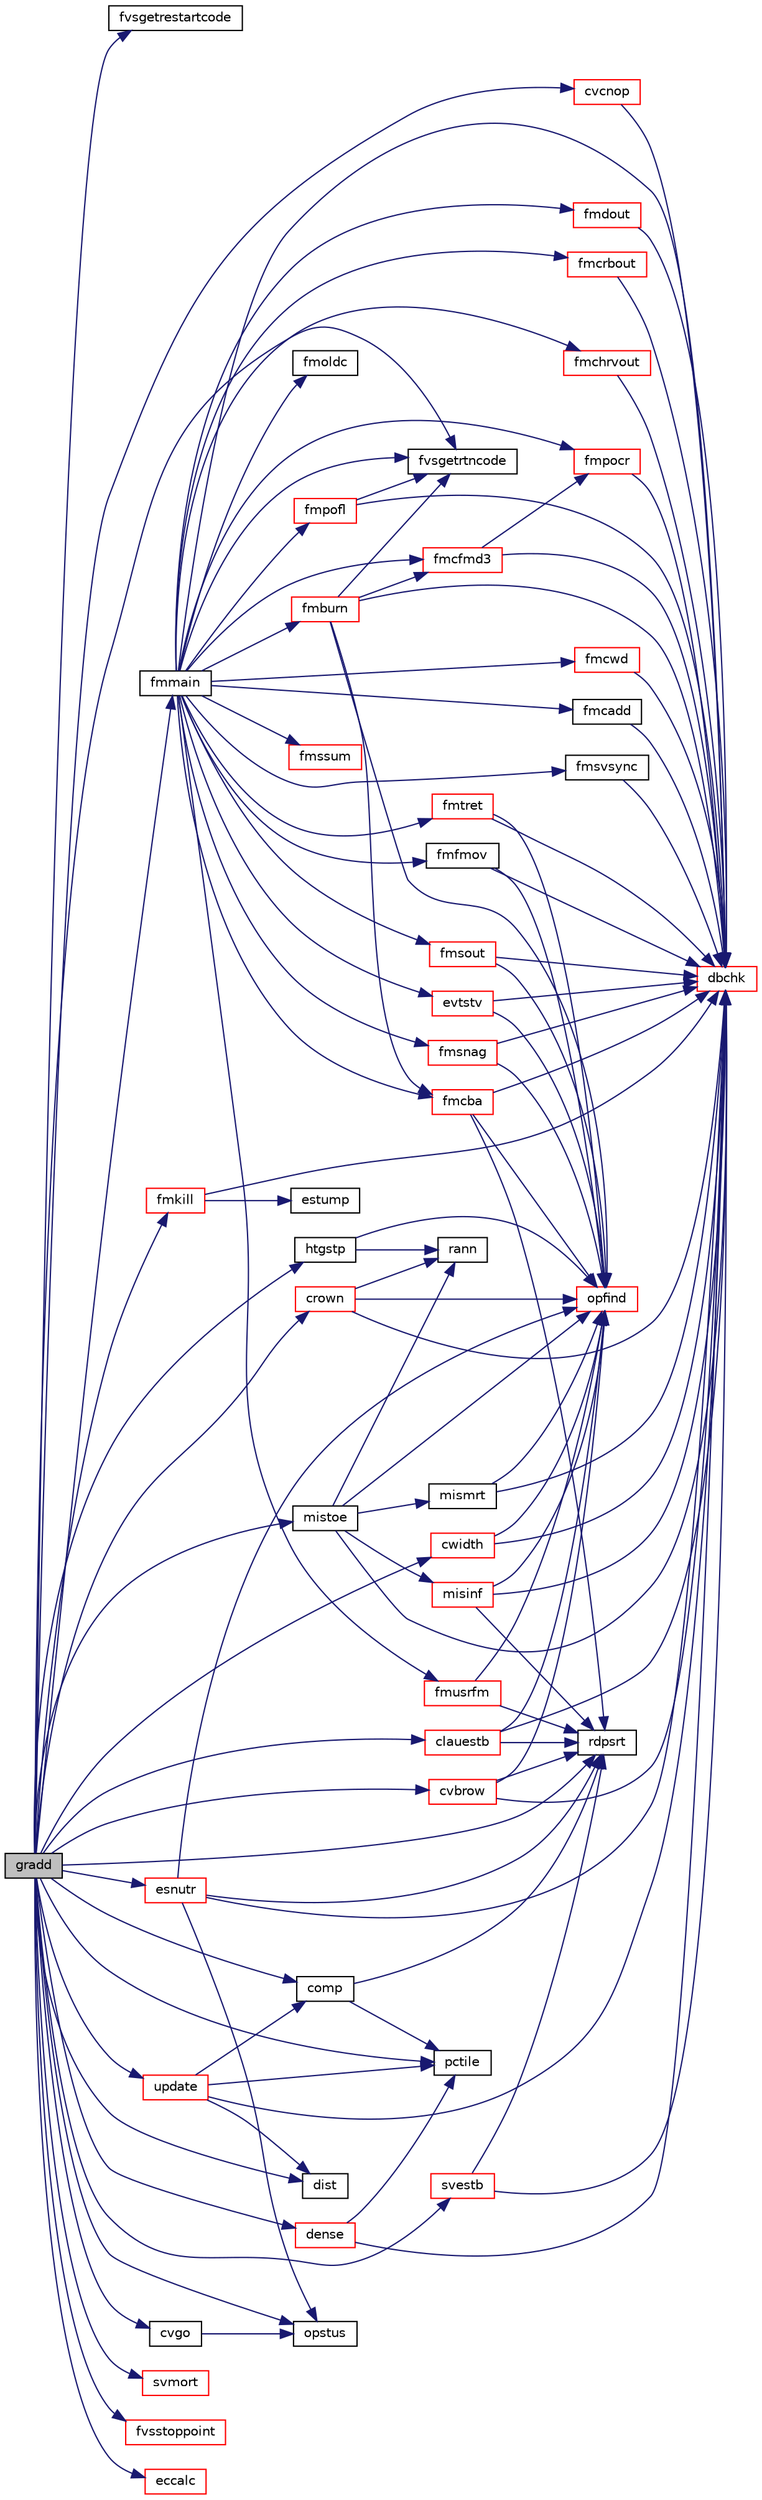 digraph "gradd"
{
  edge [fontname="Helvetica",fontsize="10",labelfontname="Helvetica",labelfontsize="10"];
  node [fontname="Helvetica",fontsize="10",shape=record];
  rankdir="LR";
  Node1 [label="gradd",height=0.2,width=0.4,color="black", fillcolor="grey75", style="filled", fontcolor="black"];
  Node1 -> Node2 [color="midnightblue",fontsize="10",style="solid",fontname="Helvetica"];
  Node2 [label="fvsgetrestartcode",height=0.2,width=0.4,color="black", fillcolor="white", style="filled",URL="$cmdline_8f.html#ad360cac679e2e38de9f2a9e42ec7cbf0"];
  Node1 -> Node3 [color="midnightblue",fontsize="10",style="solid",fontname="Helvetica"];
  Node3 [label="mistoe",height=0.2,width=0.4,color="black", fillcolor="white", style="filled",URL="$mistoe_8f.html#aeddbe3409fc53820dd7b60e4d6182c59"];
  Node3 -> Node4 [color="midnightblue",fontsize="10",style="solid",fontname="Helvetica"];
  Node4 [label="dbchk",height=0.2,width=0.4,color="red", fillcolor="white", style="filled",URL="$dbchk_8f.html#a50e82b8d87ebaeb63d8e1abab05bc20b"];
  Node3 -> Node5 [color="midnightblue",fontsize="10",style="solid",fontname="Helvetica"];
  Node5 [label="opfind",height=0.2,width=0.4,color="red", fillcolor="white", style="filled",URL="$opfind_8f.html#a324ef558c0f597354b656e718563559e"];
  Node3 -> Node6 [color="midnightblue",fontsize="10",style="solid",fontname="Helvetica"];
  Node6 [label="rann",height=0.2,width=0.4,color="black", fillcolor="white", style="filled",URL="$rann_8f.html#adcf580f559b80223c24308901aeda3c0"];
  Node3 -> Node7 [color="midnightblue",fontsize="10",style="solid",fontname="Helvetica"];
  Node7 [label="misinf",height=0.2,width=0.4,color="red", fillcolor="white", style="filled",URL="$misinf_8f.html#ad89ff38bbdf6d6bac984f9c1bd6f4dde"];
  Node7 -> Node4 [color="midnightblue",fontsize="10",style="solid",fontname="Helvetica"];
  Node7 -> Node5 [color="midnightblue",fontsize="10",style="solid",fontname="Helvetica"];
  Node7 -> Node8 [color="midnightblue",fontsize="10",style="solid",fontname="Helvetica"];
  Node8 [label="rdpsrt",height=0.2,width=0.4,color="black", fillcolor="white", style="filled",URL="$rdpsrt_8f.html#a0f0c79b72af19ed56f74ee89ecae6877"];
  Node3 -> Node9 [color="midnightblue",fontsize="10",style="solid",fontname="Helvetica"];
  Node9 [label="mismrt",height=0.2,width=0.4,color="black", fillcolor="white", style="filled",URL="$mismrt_8f.html#aefde50d42444e0a983f0bcc6c7e2eea5"];
  Node9 -> Node4 [color="midnightblue",fontsize="10",style="solid",fontname="Helvetica"];
  Node9 -> Node5 [color="midnightblue",fontsize="10",style="solid",fontname="Helvetica"];
  Node1 -> Node10 [color="midnightblue",fontsize="10",style="solid",fontname="Helvetica"];
  Node10 [label="fmmain",height=0.2,width=0.4,color="black", fillcolor="white", style="filled",URL="$fmmain_8f.html#a6da5eb1822139dcd74180ce53986d68c"];
  Node10 -> Node4 [color="midnightblue",fontsize="10",style="solid",fontname="Helvetica"];
  Node10 -> Node11 [color="midnightblue",fontsize="10",style="solid",fontname="Helvetica"];
  Node11 [label="fmcba",height=0.2,width=0.4,color="red", fillcolor="white", style="filled",URL="$fmcba_8f.html#a55eeed9d4c7dea04a8a08fb63fca5f31"];
  Node11 -> Node4 [color="midnightblue",fontsize="10",style="solid",fontname="Helvetica"];
  Node11 -> Node8 [color="midnightblue",fontsize="10",style="solid",fontname="Helvetica"];
  Node11 -> Node5 [color="midnightblue",fontsize="10",style="solid",fontname="Helvetica"];
  Node10 -> Node12 [color="midnightblue",fontsize="10",style="solid",fontname="Helvetica"];
  Node12 [label="fmtret",height=0.2,width=0.4,color="red", fillcolor="white", style="filled",URL="$fmtret_8f.html#a437edfc5197bf3427c5ae62f9f2ae61e"];
  Node12 -> Node4 [color="midnightblue",fontsize="10",style="solid",fontname="Helvetica"];
  Node12 -> Node5 [color="midnightblue",fontsize="10",style="solid",fontname="Helvetica"];
  Node10 -> Node13 [color="midnightblue",fontsize="10",style="solid",fontname="Helvetica"];
  Node13 [label="fmfmov",height=0.2,width=0.4,color="black", fillcolor="white", style="filled",URL="$fmtret_8f.html#a1cdad12a9d38579793be23613514b9fe"];
  Node13 -> Node4 [color="midnightblue",fontsize="10",style="solid",fontname="Helvetica"];
  Node13 -> Node5 [color="midnightblue",fontsize="10",style="solid",fontname="Helvetica"];
  Node10 -> Node14 [color="midnightblue",fontsize="10",style="solid",fontname="Helvetica"];
  Node14 [label="fmusrfm",height=0.2,width=0.4,color="red", fillcolor="white", style="filled",URL="$fmusrfm_8f.html#a28d6131f3e300ce30fcae89c9912c965"];
  Node14 -> Node5 [color="midnightblue",fontsize="10",style="solid",fontname="Helvetica"];
  Node14 -> Node8 [color="midnightblue",fontsize="10",style="solid",fontname="Helvetica"];
  Node10 -> Node15 [color="midnightblue",fontsize="10",style="solid",fontname="Helvetica"];
  Node15 [label="fmburn",height=0.2,width=0.4,color="red", fillcolor="white", style="filled",URL="$fmburn_8f.html#a0ae17b93ad36b819a1046bb3d8ac1e8d"];
  Node15 -> Node4 [color="midnightblue",fontsize="10",style="solid",fontname="Helvetica"];
  Node15 -> Node5 [color="midnightblue",fontsize="10",style="solid",fontname="Helvetica"];
  Node15 -> Node16 [color="midnightblue",fontsize="10",style="solid",fontname="Helvetica"];
  Node16 [label="fmcfmd3",height=0.2,width=0.4,color="red", fillcolor="white", style="filled",URL="$fmcfmd2_8f.html#a34ccf68ab7bf7eb21d8d8f5c87cfa95e"];
  Node16 -> Node4 [color="midnightblue",fontsize="10",style="solid",fontname="Helvetica"];
  Node16 -> Node17 [color="midnightblue",fontsize="10",style="solid",fontname="Helvetica"];
  Node17 [label="fmpocr",height=0.2,width=0.4,color="red", fillcolor="white", style="filled",URL="$fmpocr_8f.html#a3fdecf829db3ffe9c4ea6c95e450d1f2"];
  Node17 -> Node4 [color="midnightblue",fontsize="10",style="solid",fontname="Helvetica"];
  Node15 -> Node18 [color="midnightblue",fontsize="10",style="solid",fontname="Helvetica"];
  Node18 [label="fvsgetrtncode",height=0.2,width=0.4,color="black", fillcolor="white", style="filled",URL="$cmdline_8f.html#a0772cb6ab1daa15981fb8fcb46971c27"];
  Node15 -> Node11 [color="midnightblue",fontsize="10",style="solid",fontname="Helvetica"];
  Node10 -> Node19 [color="midnightblue",fontsize="10",style="solid",fontname="Helvetica"];
  Node19 [label="fmsout",height=0.2,width=0.4,color="red", fillcolor="white", style="filled",URL="$fmsout_8f.html#af40a1137dcb73d551b66a1cad7b6083f"];
  Node19 -> Node4 [color="midnightblue",fontsize="10",style="solid",fontname="Helvetica"];
  Node19 -> Node5 [color="midnightblue",fontsize="10",style="solid",fontname="Helvetica"];
  Node10 -> Node20 [color="midnightblue",fontsize="10",style="solid",fontname="Helvetica"];
  Node20 [label="fmssum",height=0.2,width=0.4,color="red", fillcolor="white", style="filled",URL="$fmssum_8f.html#a176ce9360ba9013c49ade96048b30d6d"];
  Node10 -> Node17 [color="midnightblue",fontsize="10",style="solid",fontname="Helvetica"];
  Node10 -> Node16 [color="midnightblue",fontsize="10",style="solid",fontname="Helvetica"];
  Node10 -> Node21 [color="midnightblue",fontsize="10",style="solid",fontname="Helvetica"];
  Node21 [label="fmpofl",height=0.2,width=0.4,color="red", fillcolor="white", style="filled",URL="$fmpofl_8f.html#a56977d8102d6ad8b64c8c8367921470c"];
  Node21 -> Node4 [color="midnightblue",fontsize="10",style="solid",fontname="Helvetica"];
  Node21 -> Node18 [color="midnightblue",fontsize="10",style="solid",fontname="Helvetica"];
  Node10 -> Node18 [color="midnightblue",fontsize="10",style="solid",fontname="Helvetica"];
  Node10 -> Node22 [color="midnightblue",fontsize="10",style="solid",fontname="Helvetica"];
  Node22 [label="fmdout",height=0.2,width=0.4,color="red", fillcolor="white", style="filled",URL="$fmdout_8f90.html#af30adec9a4ba488ea049f5e7e87fa9db"];
  Node22 -> Node4 [color="midnightblue",fontsize="10",style="solid",fontname="Helvetica"];
  Node10 -> Node23 [color="midnightblue",fontsize="10",style="solid",fontname="Helvetica"];
  Node23 [label="fmcrbout",height=0.2,width=0.4,color="red", fillcolor="white", style="filled",URL="$fmcrbout_8f90.html#a622ed1fdd3acf8a4d0a386812e911bbc"];
  Node23 -> Node4 [color="midnightblue",fontsize="10",style="solid",fontname="Helvetica"];
  Node10 -> Node24 [color="midnightblue",fontsize="10",style="solid",fontname="Helvetica"];
  Node24 [label="fmchrvout",height=0.2,width=0.4,color="red", fillcolor="white", style="filled",URL="$fmchrvout_8f90.html#a763642ebf5542f630e53a1041f363289"];
  Node24 -> Node4 [color="midnightblue",fontsize="10",style="solid",fontname="Helvetica"];
  Node10 -> Node25 [color="midnightblue",fontsize="10",style="solid",fontname="Helvetica"];
  Node25 [label="evtstv",height=0.2,width=0.4,color="red", fillcolor="white", style="filled",URL="$evtstv_8f.html#a3fd30ce7af0aa15ef35a628a474970cf"];
  Node25 -> Node4 [color="midnightblue",fontsize="10",style="solid",fontname="Helvetica"];
  Node25 -> Node5 [color="midnightblue",fontsize="10",style="solid",fontname="Helvetica"];
  Node10 -> Node26 [color="midnightblue",fontsize="10",style="solid",fontname="Helvetica"];
  Node26 [label="fmsnag",height=0.2,width=0.4,color="red", fillcolor="white", style="filled",URL="$fmsnag_8f.html#a37d0caf0b407e8291662e88eae16aed2"];
  Node26 -> Node4 [color="midnightblue",fontsize="10",style="solid",fontname="Helvetica"];
  Node26 -> Node5 [color="midnightblue",fontsize="10",style="solid",fontname="Helvetica"];
  Node10 -> Node27 [color="midnightblue",fontsize="10",style="solid",fontname="Helvetica"];
  Node27 [label="fmcwd",height=0.2,width=0.4,color="red", fillcolor="white", style="filled",URL="$fmcwd_8f.html#ad9303cbf36ec788ae7c0e9aa49f3dd66"];
  Node27 -> Node4 [color="midnightblue",fontsize="10",style="solid",fontname="Helvetica"];
  Node10 -> Node28 [color="midnightblue",fontsize="10",style="solid",fontname="Helvetica"];
  Node28 [label="fmcadd",height=0.2,width=0.4,color="black", fillcolor="white", style="filled",URL="$fmcadd_8f.html#a132be5d8c034760eb07cdf920c2b4ba1"];
  Node28 -> Node4 [color="midnightblue",fontsize="10",style="solid",fontname="Helvetica"];
  Node10 -> Node29 [color="midnightblue",fontsize="10",style="solid",fontname="Helvetica"];
  Node29 [label="fmoldc",height=0.2,width=0.4,color="black", fillcolor="white", style="filled",URL="$fmoldc_8f.html#a04452b8d8922467ae65f541e2f90cc77"];
  Node10 -> Node30 [color="midnightblue",fontsize="10",style="solid",fontname="Helvetica"];
  Node30 [label="fmsvsync",height=0.2,width=0.4,color="black", fillcolor="white", style="filled",URL="$fmsvsync_8f.html#a70fab8cb4abb09126f9edeb0e78a61c3"];
  Node30 -> Node4 [color="midnightblue",fontsize="10",style="solid",fontname="Helvetica"];
  Node1 -> Node18 [color="midnightblue",fontsize="10",style="solid",fontname="Helvetica"];
  Node1 -> Node31 [color="midnightblue",fontsize="10",style="solid",fontname="Helvetica"];
  Node31 [label="fmkill",height=0.2,width=0.4,color="red", fillcolor="white", style="filled",URL="$fmkill_8f.html#ae985736bab0f6ca8fe8e3b5f4e1f6771"];
  Node31 -> Node4 [color="midnightblue",fontsize="10",style="solid",fontname="Helvetica"];
  Node31 -> Node32 [color="midnightblue",fontsize="10",style="solid",fontname="Helvetica"];
  Node32 [label="estump",height=0.2,width=0.4,color="black", fillcolor="white", style="filled",URL="$estump_8f.html#acf6bd3a60c50356019410c5039b286f3"];
  Node1 -> Node33 [color="midnightblue",fontsize="10",style="solid",fontname="Helvetica"];
  Node33 [label="opstus",height=0.2,width=0.4,color="black", fillcolor="white", style="filled",URL="$opstus_8f.html#a2ba04a222a41f42068dd870eb6f0f1d0"];
  Node1 -> Node34 [color="midnightblue",fontsize="10",style="solid",fontname="Helvetica"];
  Node34 [label="htgstp",height=0.2,width=0.4,color="black", fillcolor="white", style="filled",URL="$htgstp_8f.html#af14acf424bb0f516c5a33281d6835820"];
  Node34 -> Node6 [color="midnightblue",fontsize="10",style="solid",fontname="Helvetica"];
  Node34 -> Node5 [color="midnightblue",fontsize="10",style="solid",fontname="Helvetica"];
  Node1 -> Node35 [color="midnightblue",fontsize="10",style="solid",fontname="Helvetica"];
  Node35 [label="svmort",height=0.2,width=0.4,color="red", fillcolor="white", style="filled",URL="$svmort_8f.html#a13e0d2bf6b71ffabf2addc8d206396d9"];
  Node1 -> Node36 [color="midnightblue",fontsize="10",style="solid",fontname="Helvetica"];
  Node36 [label="fvsstoppoint",height=0.2,width=0.4,color="red", fillcolor="white", style="filled",URL="$cmdline_8f.html#af76f3c19404318f10236cae406be7430"];
  Node1 -> Node37 [color="midnightblue",fontsize="10",style="solid",fontname="Helvetica"];
  Node37 [label="update",height=0.2,width=0.4,color="red", fillcolor="white", style="filled",URL="$update_8f.html#a60bed4fb99e9ceaeef8d9e3be28bae9a"];
  Node37 -> Node4 [color="midnightblue",fontsize="10",style="solid",fontname="Helvetica"];
  Node37 -> Node38 [color="midnightblue",fontsize="10",style="solid",fontname="Helvetica"];
  Node38 [label="pctile",height=0.2,width=0.4,color="black", fillcolor="white", style="filled",URL="$pctile_8f.html#a12d7263064b7cef81de7e72852800b83"];
  Node37 -> Node39 [color="midnightblue",fontsize="10",style="solid",fontname="Helvetica"];
  Node39 [label="dist",height=0.2,width=0.4,color="black", fillcolor="white", style="filled",URL="$dist_8f.html#afe8418c76796bf6d8e4a91ec63dd0b85"];
  Node37 -> Node40 [color="midnightblue",fontsize="10",style="solid",fontname="Helvetica"];
  Node40 [label="comp",height=0.2,width=0.4,color="black", fillcolor="white", style="filled",URL="$comp_8f.html#a30f9342dc1e45b4ae68c2cc2fac8b84c"];
  Node40 -> Node8 [color="midnightblue",fontsize="10",style="solid",fontname="Helvetica"];
  Node40 -> Node38 [color="midnightblue",fontsize="10",style="solid",fontname="Helvetica"];
  Node1 -> Node8 [color="midnightblue",fontsize="10",style="solid",fontname="Helvetica"];
  Node1 -> Node41 [color="midnightblue",fontsize="10",style="solid",fontname="Helvetica"];
  Node41 [label="dense",height=0.2,width=0.4,color="red", fillcolor="white", style="filled",URL="$dense_8f.html#a0671c5b3b4099c48d11bae362f0d3e44"];
  Node41 -> Node4 [color="midnightblue",fontsize="10",style="solid",fontname="Helvetica"];
  Node41 -> Node38 [color="midnightblue",fontsize="10",style="solid",fontname="Helvetica"];
  Node1 -> Node42 [color="midnightblue",fontsize="10",style="solid",fontname="Helvetica"];
  Node42 [label="cvgo",height=0.2,width=0.4,color="black", fillcolor="white", style="filled",URL="$cvgo_8f.html#a198e8fab901513459ce05248f4ef563c"];
  Node42 -> Node33 [color="midnightblue",fontsize="10",style="solid",fontname="Helvetica"];
  Node1 -> Node43 [color="midnightblue",fontsize="10",style="solid",fontname="Helvetica"];
  Node43 [label="cvbrow",height=0.2,width=0.4,color="red", fillcolor="white", style="filled",URL="$cvbrow_8f.html#adb060990a196bce1afb48f49ad57a3aa"];
  Node43 -> Node4 [color="midnightblue",fontsize="10",style="solid",fontname="Helvetica"];
  Node43 -> Node5 [color="midnightblue",fontsize="10",style="solid",fontname="Helvetica"];
  Node43 -> Node8 [color="midnightblue",fontsize="10",style="solid",fontname="Helvetica"];
  Node1 -> Node44 [color="midnightblue",fontsize="10",style="solid",fontname="Helvetica"];
  Node44 [label="clauestb",height=0.2,width=0.4,color="red", fillcolor="white", style="filled",URL="$clauestb_8f.html#a1dc71e2ea8baed59cdd7b11cc34da2a7"];
  Node44 -> Node4 [color="midnightblue",fontsize="10",style="solid",fontname="Helvetica"];
  Node44 -> Node5 [color="midnightblue",fontsize="10",style="solid",fontname="Helvetica"];
  Node44 -> Node8 [color="midnightblue",fontsize="10",style="solid",fontname="Helvetica"];
  Node1 -> Node45 [color="midnightblue",fontsize="10",style="solid",fontname="Helvetica"];
  Node45 [label="esnutr",height=0.2,width=0.4,color="red", fillcolor="white", style="filled",URL="$esnutr_8f.html#ad9844273182068aed436096606a63289"];
  Node45 -> Node4 [color="midnightblue",fontsize="10",style="solid",fontname="Helvetica"];
  Node45 -> Node5 [color="midnightblue",fontsize="10",style="solid",fontname="Helvetica"];
  Node45 -> Node8 [color="midnightblue",fontsize="10",style="solid",fontname="Helvetica"];
  Node45 -> Node33 [color="midnightblue",fontsize="10",style="solid",fontname="Helvetica"];
  Node1 -> Node46 [color="midnightblue",fontsize="10",style="solid",fontname="Helvetica"];
  Node46 [label="svestb",height=0.2,width=0.4,color="red", fillcolor="white", style="filled",URL="$svestb_8f.html#ad4d322b14c179a9669e72b652aabf424"];
  Node46 -> Node4 [color="midnightblue",fontsize="10",style="solid",fontname="Helvetica"];
  Node46 -> Node8 [color="midnightblue",fontsize="10",style="solid",fontname="Helvetica"];
  Node1 -> Node47 [color="midnightblue",fontsize="10",style="solid",fontname="Helvetica"];
  Node47 [label="eccalc",height=0.2,width=0.4,color="red", fillcolor="white", style="filled",URL="$eccalc_8f.html#a8edffb908bcf836efe8166ffecef4c3a"];
  Node1 -> Node48 [color="midnightblue",fontsize="10",style="solid",fontname="Helvetica"];
  Node48 [label="crown",height=0.2,width=0.4,color="red", fillcolor="white", style="filled",URL="$crown_8f.html#a7dc86957cf14bcbebc48a956eba71d29"];
  Node48 -> Node4 [color="midnightblue",fontsize="10",style="solid",fontname="Helvetica"];
  Node48 -> Node5 [color="midnightblue",fontsize="10",style="solid",fontname="Helvetica"];
  Node48 -> Node6 [color="midnightblue",fontsize="10",style="solid",fontname="Helvetica"];
  Node1 -> Node49 [color="midnightblue",fontsize="10",style="solid",fontname="Helvetica"];
  Node49 [label="cwidth",height=0.2,width=0.4,color="red", fillcolor="white", style="filled",URL="$cwidth_8f.html#a1a32f65f2daba2cdeb93d7f223f2f175"];
  Node49 -> Node4 [color="midnightblue",fontsize="10",style="solid",fontname="Helvetica"];
  Node49 -> Node5 [color="midnightblue",fontsize="10",style="solid",fontname="Helvetica"];
  Node1 -> Node50 [color="midnightblue",fontsize="10",style="solid",fontname="Helvetica"];
  Node50 [label="cvcnop",height=0.2,width=0.4,color="red", fillcolor="white", style="filled",URL="$cvcnop_8f.html#aa3f632e38217c5dbccdaa17d591ce32c"];
  Node50 -> Node4 [color="midnightblue",fontsize="10",style="solid",fontname="Helvetica"];
  Node1 -> Node38 [color="midnightblue",fontsize="10",style="solid",fontname="Helvetica"];
  Node1 -> Node39 [color="midnightblue",fontsize="10",style="solid",fontname="Helvetica"];
  Node1 -> Node40 [color="midnightblue",fontsize="10",style="solid",fontname="Helvetica"];
}
